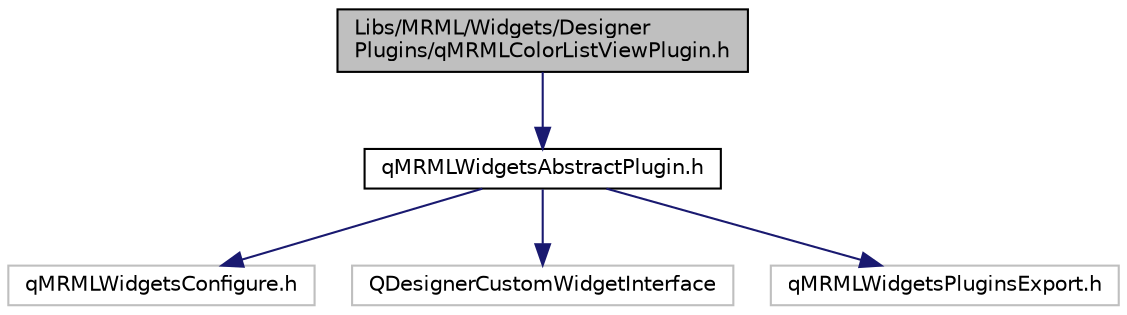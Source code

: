 digraph "Libs/MRML/Widgets/DesignerPlugins/qMRMLColorListViewPlugin.h"
{
  bgcolor="transparent";
  edge [fontname="Helvetica",fontsize="10",labelfontname="Helvetica",labelfontsize="10"];
  node [fontname="Helvetica",fontsize="10",shape=record];
  Node0 [label="Libs/MRML/Widgets/Designer\lPlugins/qMRMLColorListViewPlugin.h",height=0.2,width=0.4,color="black", fillcolor="grey75", style="filled", fontcolor="black"];
  Node0 -> Node1 [color="midnightblue",fontsize="10",style="solid",fontname="Helvetica"];
  Node1 [label="qMRMLWidgetsAbstractPlugin.h",height=0.2,width=0.4,color="black",URL="$qMRMLWidgetsAbstractPlugin_8h.html"];
  Node1 -> Node2 [color="midnightblue",fontsize="10",style="solid",fontname="Helvetica"];
  Node2 [label="qMRMLWidgetsConfigure.h",height=0.2,width=0.4,color="grey75"];
  Node1 -> Node3 [color="midnightblue",fontsize="10",style="solid",fontname="Helvetica"];
  Node3 [label="QDesignerCustomWidgetInterface",height=0.2,width=0.4,color="grey75"];
  Node1 -> Node4 [color="midnightblue",fontsize="10",style="solid",fontname="Helvetica"];
  Node4 [label="qMRMLWidgetsPluginsExport.h",height=0.2,width=0.4,color="grey75"];
}
